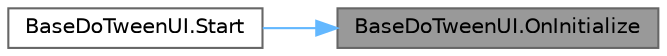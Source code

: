 digraph "BaseDoTweenUI.OnInitialize"
{
 // LATEX_PDF_SIZE
  bgcolor="transparent";
  edge [fontname=Helvetica,fontsize=10,labelfontname=Helvetica,labelfontsize=10];
  node [fontname=Helvetica,fontsize=10,shape=box,height=0.2,width=0.4];
  rankdir="RL";
  Node1 [id="Node000001",label="BaseDoTweenUI.OnInitialize",height=0.2,width=0.4,color="gray40", fillcolor="grey60", style="filled", fontcolor="black",tooltip=" "];
  Node1 -> Node2 [id="edge1_Node000001_Node000002",dir="back",color="steelblue1",style="solid",tooltip=" "];
  Node2 [id="Node000002",label="BaseDoTweenUI.Start",height=0.2,width=0.4,color="grey40", fillcolor="white", style="filled",URL="$class_base_do_tween_u_i.html#a6ac67cc9aa071a70a59970f63de520f1",tooltip=" "];
}
